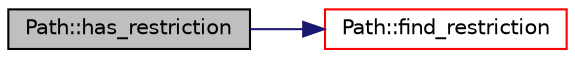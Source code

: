 digraph "Path::has_restriction"
{
  edge [fontname="Helvetica",fontsize="10",labelfontname="Helvetica",labelfontsize="10"];
  node [fontname="Helvetica",fontsize="10",shape=record];
  rankdir="LR";
  Node289 [label="Path::has_restriction",height=0.2,width=0.4,color="black", fillcolor="grey75", style="filled", fontcolor="black"];
  Node289 -> Node290 [color="midnightblue",fontsize="10",style="solid",fontname="Helvetica"];
  Node290 [label="Path::find_restriction",height=0.2,width=0.4,color="red", fillcolor="white", style="filled",URL="$classPath.html#a98b4f4769d6dfa08de9efe13bfa604d3",tooltip="get the iterator of the path where the (restriction) rule starts "];
}
